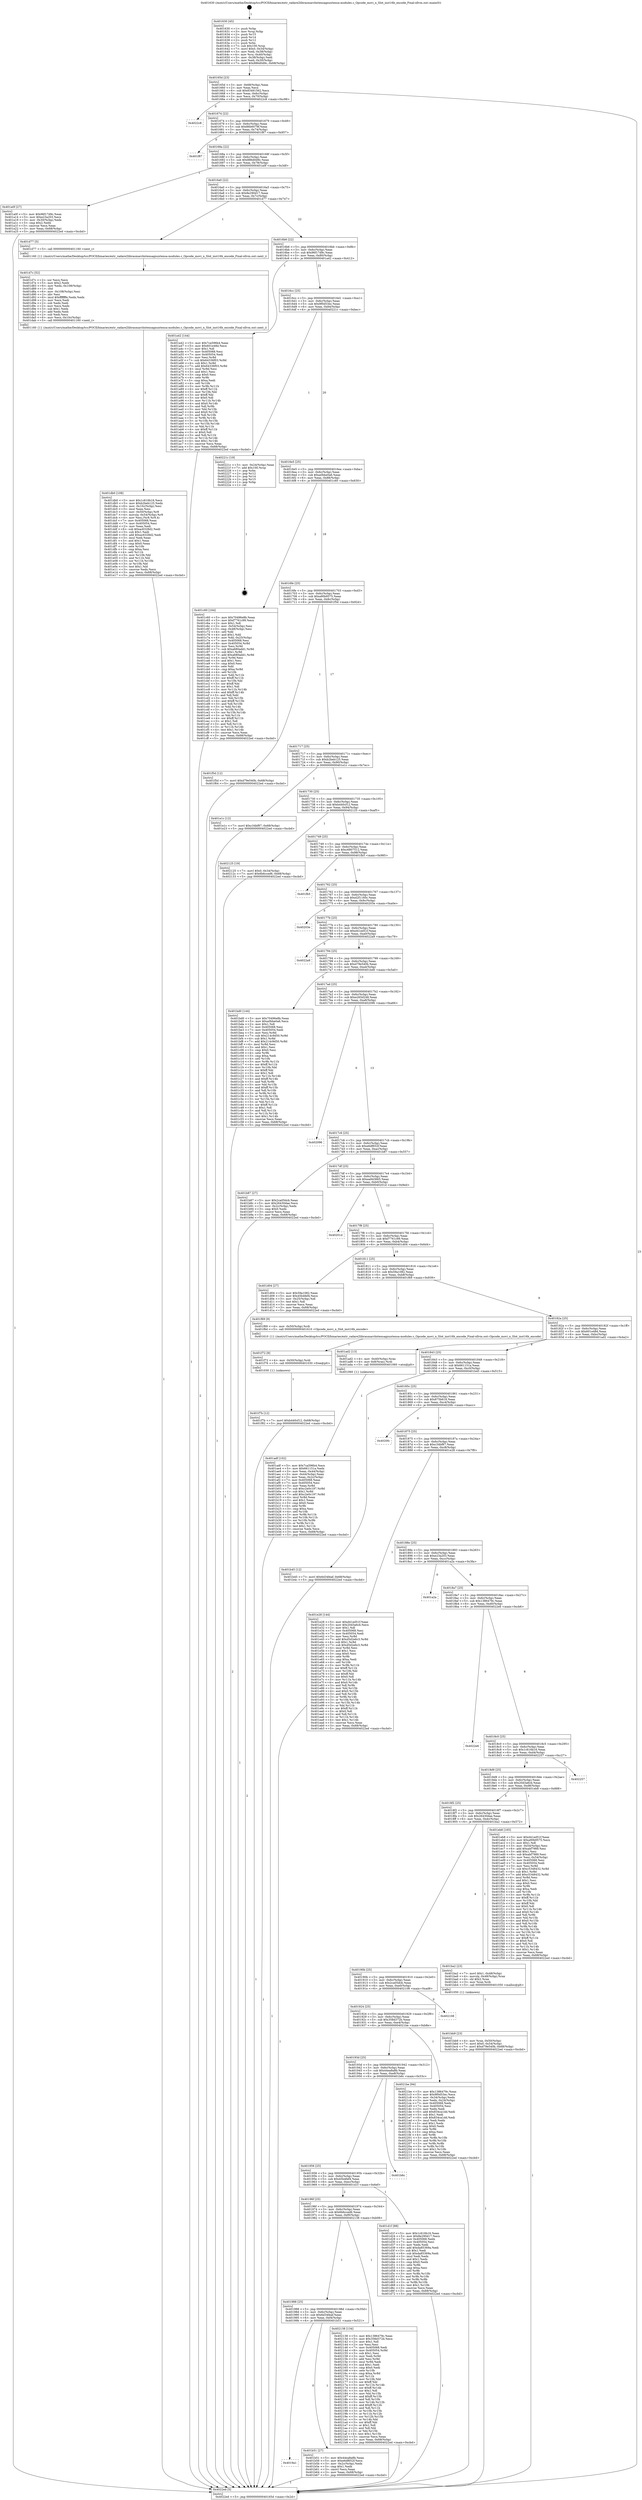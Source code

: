 digraph "0x401630" {
  label = "0x401630 (/mnt/c/Users/mathe/Desktop/tcc/POCII/binaries/extr_radare2librasmarchxtensagnuxtensa-modules.c_Opcode_movi_n_Slot_inst16b_encode_Final-ollvm.out::main(0))"
  labelloc = "t"
  node[shape=record]

  Entry [label="",width=0.3,height=0.3,shape=circle,fillcolor=black,style=filled]
  "0x40165d" [label="{
     0x40165d [23]\l
     | [instrs]\l
     &nbsp;&nbsp;0x40165d \<+3\>: mov -0x68(%rbp),%eax\l
     &nbsp;&nbsp;0x401660 \<+2\>: mov %eax,%ecx\l
     &nbsp;&nbsp;0x401662 \<+6\>: sub $0x83491562,%ecx\l
     &nbsp;&nbsp;0x401668 \<+3\>: mov %eax,-0x6c(%rbp)\l
     &nbsp;&nbsp;0x40166b \<+3\>: mov %ecx,-0x70(%rbp)\l
     &nbsp;&nbsp;0x40166e \<+6\>: je 00000000004022c8 \<main+0xc98\>\l
  }"]
  "0x4022c8" [label="{
     0x4022c8\l
  }", style=dashed]
  "0x401674" [label="{
     0x401674 [22]\l
     | [instrs]\l
     &nbsp;&nbsp;0x401674 \<+5\>: jmp 0000000000401679 \<main+0x49\>\l
     &nbsp;&nbsp;0x401679 \<+3\>: mov -0x6c(%rbp),%eax\l
     &nbsp;&nbsp;0x40167c \<+5\>: sub $0x86b6079f,%eax\l
     &nbsp;&nbsp;0x401681 \<+3\>: mov %eax,-0x74(%rbp)\l
     &nbsp;&nbsp;0x401684 \<+6\>: je 0000000000401f87 \<main+0x957\>\l
  }"]
  Exit [label="",width=0.3,height=0.3,shape=circle,fillcolor=black,style=filled,peripheries=2]
  "0x401f87" [label="{
     0x401f87\l
  }", style=dashed]
  "0x40168a" [label="{
     0x40168a [22]\l
     | [instrs]\l
     &nbsp;&nbsp;0x40168a \<+5\>: jmp 000000000040168f \<main+0x5f\>\l
     &nbsp;&nbsp;0x40168f \<+3\>: mov -0x6c(%rbp),%eax\l
     &nbsp;&nbsp;0x401692 \<+5\>: sub $0x886d0d9c,%eax\l
     &nbsp;&nbsp;0x401697 \<+3\>: mov %eax,-0x78(%rbp)\l
     &nbsp;&nbsp;0x40169a \<+6\>: je 0000000000401a0f \<main+0x3df\>\l
  }"]
  "0x401f7b" [label="{
     0x401f7b [12]\l
     | [instrs]\l
     &nbsp;&nbsp;0x401f7b \<+7\>: movl $0xb440cf12,-0x68(%rbp)\l
     &nbsp;&nbsp;0x401f82 \<+5\>: jmp 00000000004022ed \<main+0xcbd\>\l
  }"]
  "0x401a0f" [label="{
     0x401a0f [27]\l
     | [instrs]\l
     &nbsp;&nbsp;0x401a0f \<+5\>: mov $0x96f17d9c,%eax\l
     &nbsp;&nbsp;0x401a14 \<+5\>: mov $0xe23a203,%ecx\l
     &nbsp;&nbsp;0x401a19 \<+3\>: mov -0x30(%rbp),%edx\l
     &nbsp;&nbsp;0x401a1c \<+3\>: cmp $0x2,%edx\l
     &nbsp;&nbsp;0x401a1f \<+3\>: cmovne %ecx,%eax\l
     &nbsp;&nbsp;0x401a22 \<+3\>: mov %eax,-0x68(%rbp)\l
     &nbsp;&nbsp;0x401a25 \<+5\>: jmp 00000000004022ed \<main+0xcbd\>\l
  }"]
  "0x4016a0" [label="{
     0x4016a0 [22]\l
     | [instrs]\l
     &nbsp;&nbsp;0x4016a0 \<+5\>: jmp 00000000004016a5 \<main+0x75\>\l
     &nbsp;&nbsp;0x4016a5 \<+3\>: mov -0x6c(%rbp),%eax\l
     &nbsp;&nbsp;0x4016a8 \<+5\>: sub $0x8e290d17,%eax\l
     &nbsp;&nbsp;0x4016ad \<+3\>: mov %eax,-0x7c(%rbp)\l
     &nbsp;&nbsp;0x4016b0 \<+6\>: je 0000000000401d77 \<main+0x747\>\l
  }"]
  "0x4022ed" [label="{
     0x4022ed [5]\l
     | [instrs]\l
     &nbsp;&nbsp;0x4022ed \<+5\>: jmp 000000000040165d \<main+0x2d\>\l
  }"]
  "0x401630" [label="{
     0x401630 [45]\l
     | [instrs]\l
     &nbsp;&nbsp;0x401630 \<+1\>: push %rbp\l
     &nbsp;&nbsp;0x401631 \<+3\>: mov %rsp,%rbp\l
     &nbsp;&nbsp;0x401634 \<+2\>: push %r15\l
     &nbsp;&nbsp;0x401636 \<+2\>: push %r14\l
     &nbsp;&nbsp;0x401638 \<+2\>: push %r12\l
     &nbsp;&nbsp;0x40163a \<+1\>: push %rbx\l
     &nbsp;&nbsp;0x40163b \<+7\>: sub $0x100,%rsp\l
     &nbsp;&nbsp;0x401642 \<+7\>: movl $0x0,-0x34(%rbp)\l
     &nbsp;&nbsp;0x401649 \<+3\>: mov %edi,-0x38(%rbp)\l
     &nbsp;&nbsp;0x40164c \<+4\>: mov %rsi,-0x40(%rbp)\l
     &nbsp;&nbsp;0x401650 \<+3\>: mov -0x38(%rbp),%edi\l
     &nbsp;&nbsp;0x401653 \<+3\>: mov %edi,-0x30(%rbp)\l
     &nbsp;&nbsp;0x401656 \<+7\>: movl $0x886d0d9c,-0x68(%rbp)\l
  }"]
  "0x401f72" [label="{
     0x401f72 [9]\l
     | [instrs]\l
     &nbsp;&nbsp;0x401f72 \<+4\>: mov -0x50(%rbp),%rdi\l
     &nbsp;&nbsp;0x401f76 \<+5\>: call 0000000000401030 \<free@plt\>\l
     | [calls]\l
     &nbsp;&nbsp;0x401030 \{1\} (unknown)\l
  }"]
  "0x401d77" [label="{
     0x401d77 [5]\l
     | [instrs]\l
     &nbsp;&nbsp;0x401d77 \<+5\>: call 0000000000401160 \<next_i\>\l
     | [calls]\l
     &nbsp;&nbsp;0x401160 \{1\} (/mnt/c/Users/mathe/Desktop/tcc/POCII/binaries/extr_radare2librasmarchxtensagnuxtensa-modules.c_Opcode_movi_n_Slot_inst16b_encode_Final-ollvm.out::next_i)\l
  }"]
  "0x4016b6" [label="{
     0x4016b6 [22]\l
     | [instrs]\l
     &nbsp;&nbsp;0x4016b6 \<+5\>: jmp 00000000004016bb \<main+0x8b\>\l
     &nbsp;&nbsp;0x4016bb \<+3\>: mov -0x6c(%rbp),%eax\l
     &nbsp;&nbsp;0x4016be \<+5\>: sub $0x96f17d9c,%eax\l
     &nbsp;&nbsp;0x4016c3 \<+3\>: mov %eax,-0x80(%rbp)\l
     &nbsp;&nbsp;0x4016c6 \<+6\>: je 0000000000401a42 \<main+0x412\>\l
  }"]
  "0x401db0" [label="{
     0x401db0 [108]\l
     | [instrs]\l
     &nbsp;&nbsp;0x401db0 \<+5\>: mov $0x1c616b16,%ecx\l
     &nbsp;&nbsp;0x401db5 \<+5\>: mov $0xb2beb125,%edx\l
     &nbsp;&nbsp;0x401dba \<+6\>: mov -0x10c(%rbp),%esi\l
     &nbsp;&nbsp;0x401dc0 \<+3\>: imul %eax,%esi\l
     &nbsp;&nbsp;0x401dc3 \<+4\>: mov -0x50(%rbp),%r8\l
     &nbsp;&nbsp;0x401dc7 \<+4\>: movslq -0x54(%rbp),%r9\l
     &nbsp;&nbsp;0x401dcb \<+4\>: mov %esi,(%r8,%r9,4)\l
     &nbsp;&nbsp;0x401dcf \<+7\>: mov 0x405068,%eax\l
     &nbsp;&nbsp;0x401dd6 \<+7\>: mov 0x405054,%esi\l
     &nbsp;&nbsp;0x401ddd \<+2\>: mov %eax,%edi\l
     &nbsp;&nbsp;0x401ddf \<+6\>: sub $0xac6328d2,%edi\l
     &nbsp;&nbsp;0x401de5 \<+3\>: sub $0x1,%edi\l
     &nbsp;&nbsp;0x401de8 \<+6\>: add $0xac6328d2,%edi\l
     &nbsp;&nbsp;0x401dee \<+3\>: imul %edi,%eax\l
     &nbsp;&nbsp;0x401df1 \<+3\>: and $0x1,%eax\l
     &nbsp;&nbsp;0x401df4 \<+3\>: cmp $0x0,%eax\l
     &nbsp;&nbsp;0x401df7 \<+4\>: sete %r10b\l
     &nbsp;&nbsp;0x401dfb \<+3\>: cmp $0xa,%esi\l
     &nbsp;&nbsp;0x401dfe \<+4\>: setl %r11b\l
     &nbsp;&nbsp;0x401e02 \<+3\>: mov %r10b,%bl\l
     &nbsp;&nbsp;0x401e05 \<+3\>: and %r11b,%bl\l
     &nbsp;&nbsp;0x401e08 \<+3\>: xor %r11b,%r10b\l
     &nbsp;&nbsp;0x401e0b \<+3\>: or %r10b,%bl\l
     &nbsp;&nbsp;0x401e0e \<+3\>: test $0x1,%bl\l
     &nbsp;&nbsp;0x401e11 \<+3\>: cmovne %edx,%ecx\l
     &nbsp;&nbsp;0x401e14 \<+3\>: mov %ecx,-0x68(%rbp)\l
     &nbsp;&nbsp;0x401e17 \<+5\>: jmp 00000000004022ed \<main+0xcbd\>\l
  }"]
  "0x401a42" [label="{
     0x401a42 [144]\l
     | [instrs]\l
     &nbsp;&nbsp;0x401a42 \<+5\>: mov $0x7ca596b4,%eax\l
     &nbsp;&nbsp;0x401a47 \<+5\>: mov $0x601e48d,%ecx\l
     &nbsp;&nbsp;0x401a4c \<+2\>: mov $0x1,%dl\l
     &nbsp;&nbsp;0x401a4e \<+7\>: mov 0x405068,%esi\l
     &nbsp;&nbsp;0x401a55 \<+7\>: mov 0x405054,%edi\l
     &nbsp;&nbsp;0x401a5c \<+3\>: mov %esi,%r8d\l
     &nbsp;&nbsp;0x401a5f \<+7\>: sub $0x64336f03,%r8d\l
     &nbsp;&nbsp;0x401a66 \<+4\>: sub $0x1,%r8d\l
     &nbsp;&nbsp;0x401a6a \<+7\>: add $0x64336f03,%r8d\l
     &nbsp;&nbsp;0x401a71 \<+4\>: imul %r8d,%esi\l
     &nbsp;&nbsp;0x401a75 \<+3\>: and $0x1,%esi\l
     &nbsp;&nbsp;0x401a78 \<+3\>: cmp $0x0,%esi\l
     &nbsp;&nbsp;0x401a7b \<+4\>: sete %r9b\l
     &nbsp;&nbsp;0x401a7f \<+3\>: cmp $0xa,%edi\l
     &nbsp;&nbsp;0x401a82 \<+4\>: setl %r10b\l
     &nbsp;&nbsp;0x401a86 \<+3\>: mov %r9b,%r11b\l
     &nbsp;&nbsp;0x401a89 \<+4\>: xor $0xff,%r11b\l
     &nbsp;&nbsp;0x401a8d \<+3\>: mov %r10b,%bl\l
     &nbsp;&nbsp;0x401a90 \<+3\>: xor $0xff,%bl\l
     &nbsp;&nbsp;0x401a93 \<+3\>: xor $0x0,%dl\l
     &nbsp;&nbsp;0x401a96 \<+3\>: mov %r11b,%r14b\l
     &nbsp;&nbsp;0x401a99 \<+4\>: and $0x0,%r14b\l
     &nbsp;&nbsp;0x401a9d \<+3\>: and %dl,%r9b\l
     &nbsp;&nbsp;0x401aa0 \<+3\>: mov %bl,%r15b\l
     &nbsp;&nbsp;0x401aa3 \<+4\>: and $0x0,%r15b\l
     &nbsp;&nbsp;0x401aa7 \<+3\>: and %dl,%r10b\l
     &nbsp;&nbsp;0x401aaa \<+3\>: or %r9b,%r14b\l
     &nbsp;&nbsp;0x401aad \<+3\>: or %r10b,%r15b\l
     &nbsp;&nbsp;0x401ab0 \<+3\>: xor %r15b,%r14b\l
     &nbsp;&nbsp;0x401ab3 \<+3\>: or %bl,%r11b\l
     &nbsp;&nbsp;0x401ab6 \<+4\>: xor $0xff,%r11b\l
     &nbsp;&nbsp;0x401aba \<+3\>: or $0x0,%dl\l
     &nbsp;&nbsp;0x401abd \<+3\>: and %dl,%r11b\l
     &nbsp;&nbsp;0x401ac0 \<+3\>: or %r11b,%r14b\l
     &nbsp;&nbsp;0x401ac3 \<+4\>: test $0x1,%r14b\l
     &nbsp;&nbsp;0x401ac7 \<+3\>: cmovne %ecx,%eax\l
     &nbsp;&nbsp;0x401aca \<+3\>: mov %eax,-0x68(%rbp)\l
     &nbsp;&nbsp;0x401acd \<+5\>: jmp 00000000004022ed \<main+0xcbd\>\l
  }"]
  "0x4016cc" [label="{
     0x4016cc [25]\l
     | [instrs]\l
     &nbsp;&nbsp;0x4016cc \<+5\>: jmp 00000000004016d1 \<main+0xa1\>\l
     &nbsp;&nbsp;0x4016d1 \<+3\>: mov -0x6c(%rbp),%eax\l
     &nbsp;&nbsp;0x4016d4 \<+5\>: sub $0x9f0d53ec,%eax\l
     &nbsp;&nbsp;0x4016d9 \<+6\>: mov %eax,-0x84(%rbp)\l
     &nbsp;&nbsp;0x4016df \<+6\>: je 000000000040221c \<main+0xbec\>\l
  }"]
  "0x401d7c" [label="{
     0x401d7c [52]\l
     | [instrs]\l
     &nbsp;&nbsp;0x401d7c \<+2\>: xor %ecx,%ecx\l
     &nbsp;&nbsp;0x401d7e \<+5\>: mov $0x2,%edx\l
     &nbsp;&nbsp;0x401d83 \<+6\>: mov %edx,-0x108(%rbp)\l
     &nbsp;&nbsp;0x401d89 \<+1\>: cltd\l
     &nbsp;&nbsp;0x401d8a \<+6\>: mov -0x108(%rbp),%esi\l
     &nbsp;&nbsp;0x401d90 \<+2\>: idiv %esi\l
     &nbsp;&nbsp;0x401d92 \<+6\>: imul $0xfffffffe,%edx,%edx\l
     &nbsp;&nbsp;0x401d98 \<+2\>: mov %ecx,%edi\l
     &nbsp;&nbsp;0x401d9a \<+2\>: sub %edx,%edi\l
     &nbsp;&nbsp;0x401d9c \<+2\>: mov %ecx,%edx\l
     &nbsp;&nbsp;0x401d9e \<+3\>: sub $0x1,%edx\l
     &nbsp;&nbsp;0x401da1 \<+2\>: add %edx,%edi\l
     &nbsp;&nbsp;0x401da3 \<+2\>: sub %edi,%ecx\l
     &nbsp;&nbsp;0x401da5 \<+6\>: mov %ecx,-0x10c(%rbp)\l
     &nbsp;&nbsp;0x401dab \<+5\>: call 0000000000401160 \<next_i\>\l
     | [calls]\l
     &nbsp;&nbsp;0x401160 \{1\} (/mnt/c/Users/mathe/Desktop/tcc/POCII/binaries/extr_radare2librasmarchxtensagnuxtensa-modules.c_Opcode_movi_n_Slot_inst16b_encode_Final-ollvm.out::next_i)\l
  }"]
  "0x40221c" [label="{
     0x40221c [19]\l
     | [instrs]\l
     &nbsp;&nbsp;0x40221c \<+3\>: mov -0x24(%rbp),%eax\l
     &nbsp;&nbsp;0x40221f \<+7\>: add $0x100,%rsp\l
     &nbsp;&nbsp;0x402226 \<+1\>: pop %rbx\l
     &nbsp;&nbsp;0x402227 \<+2\>: pop %r12\l
     &nbsp;&nbsp;0x402229 \<+2\>: pop %r14\l
     &nbsp;&nbsp;0x40222b \<+2\>: pop %r15\l
     &nbsp;&nbsp;0x40222d \<+1\>: pop %rbp\l
     &nbsp;&nbsp;0x40222e \<+1\>: ret\l
  }"]
  "0x4016e5" [label="{
     0x4016e5 [25]\l
     | [instrs]\l
     &nbsp;&nbsp;0x4016e5 \<+5\>: jmp 00000000004016ea \<main+0xba\>\l
     &nbsp;&nbsp;0x4016ea \<+3\>: mov -0x6c(%rbp),%eax\l
     &nbsp;&nbsp;0x4016ed \<+5\>: sub $0xa0bbe0a6,%eax\l
     &nbsp;&nbsp;0x4016f2 \<+6\>: mov %eax,-0x88(%rbp)\l
     &nbsp;&nbsp;0x4016f8 \<+6\>: je 0000000000401c60 \<main+0x630\>\l
  }"]
  "0x401bb9" [label="{
     0x401bb9 [23]\l
     | [instrs]\l
     &nbsp;&nbsp;0x401bb9 \<+4\>: mov %rax,-0x50(%rbp)\l
     &nbsp;&nbsp;0x401bbd \<+7\>: movl $0x0,-0x54(%rbp)\l
     &nbsp;&nbsp;0x401bc4 \<+7\>: movl $0xd79e540b,-0x68(%rbp)\l
     &nbsp;&nbsp;0x401bcb \<+5\>: jmp 00000000004022ed \<main+0xcbd\>\l
  }"]
  "0x401c60" [label="{
     0x401c60 [164]\l
     | [instrs]\l
     &nbsp;&nbsp;0x401c60 \<+5\>: mov $0x70496e8b,%eax\l
     &nbsp;&nbsp;0x401c65 \<+5\>: mov $0xf7761c99,%ecx\l
     &nbsp;&nbsp;0x401c6a \<+2\>: mov $0x1,%dl\l
     &nbsp;&nbsp;0x401c6c \<+3\>: mov -0x54(%rbp),%esi\l
     &nbsp;&nbsp;0x401c6f \<+3\>: cmp -0x48(%rbp),%esi\l
     &nbsp;&nbsp;0x401c72 \<+4\>: setl %dil\l
     &nbsp;&nbsp;0x401c76 \<+4\>: and $0x1,%dil\l
     &nbsp;&nbsp;0x401c7a \<+4\>: mov %dil,-0x25(%rbp)\l
     &nbsp;&nbsp;0x401c7e \<+7\>: mov 0x405068,%esi\l
     &nbsp;&nbsp;0x401c85 \<+8\>: mov 0x405054,%r8d\l
     &nbsp;&nbsp;0x401c8d \<+3\>: mov %esi,%r9d\l
     &nbsp;&nbsp;0x401c90 \<+7\>: sub $0xa680add1,%r9d\l
     &nbsp;&nbsp;0x401c97 \<+4\>: sub $0x1,%r9d\l
     &nbsp;&nbsp;0x401c9b \<+7\>: add $0xa680add1,%r9d\l
     &nbsp;&nbsp;0x401ca2 \<+4\>: imul %r9d,%esi\l
     &nbsp;&nbsp;0x401ca6 \<+3\>: and $0x1,%esi\l
     &nbsp;&nbsp;0x401ca9 \<+3\>: cmp $0x0,%esi\l
     &nbsp;&nbsp;0x401cac \<+4\>: sete %dil\l
     &nbsp;&nbsp;0x401cb0 \<+4\>: cmp $0xa,%r8d\l
     &nbsp;&nbsp;0x401cb4 \<+4\>: setl %r10b\l
     &nbsp;&nbsp;0x401cb8 \<+3\>: mov %dil,%r11b\l
     &nbsp;&nbsp;0x401cbb \<+4\>: xor $0xff,%r11b\l
     &nbsp;&nbsp;0x401cbf \<+3\>: mov %r10b,%bl\l
     &nbsp;&nbsp;0x401cc2 \<+3\>: xor $0xff,%bl\l
     &nbsp;&nbsp;0x401cc5 \<+3\>: xor $0x1,%dl\l
     &nbsp;&nbsp;0x401cc8 \<+3\>: mov %r11b,%r14b\l
     &nbsp;&nbsp;0x401ccb \<+4\>: and $0xff,%r14b\l
     &nbsp;&nbsp;0x401ccf \<+3\>: and %dl,%dil\l
     &nbsp;&nbsp;0x401cd2 \<+3\>: mov %bl,%r15b\l
     &nbsp;&nbsp;0x401cd5 \<+4\>: and $0xff,%r15b\l
     &nbsp;&nbsp;0x401cd9 \<+3\>: and %dl,%r10b\l
     &nbsp;&nbsp;0x401cdc \<+3\>: or %dil,%r14b\l
     &nbsp;&nbsp;0x401cdf \<+3\>: or %r10b,%r15b\l
     &nbsp;&nbsp;0x401ce2 \<+3\>: xor %r15b,%r14b\l
     &nbsp;&nbsp;0x401ce5 \<+3\>: or %bl,%r11b\l
     &nbsp;&nbsp;0x401ce8 \<+4\>: xor $0xff,%r11b\l
     &nbsp;&nbsp;0x401cec \<+3\>: or $0x1,%dl\l
     &nbsp;&nbsp;0x401cef \<+3\>: and %dl,%r11b\l
     &nbsp;&nbsp;0x401cf2 \<+3\>: or %r11b,%r14b\l
     &nbsp;&nbsp;0x401cf5 \<+4\>: test $0x1,%r14b\l
     &nbsp;&nbsp;0x401cf9 \<+3\>: cmovne %ecx,%eax\l
     &nbsp;&nbsp;0x401cfc \<+3\>: mov %eax,-0x68(%rbp)\l
     &nbsp;&nbsp;0x401cff \<+5\>: jmp 00000000004022ed \<main+0xcbd\>\l
  }"]
  "0x4016fe" [label="{
     0x4016fe [25]\l
     | [instrs]\l
     &nbsp;&nbsp;0x4016fe \<+5\>: jmp 0000000000401703 \<main+0xd3\>\l
     &nbsp;&nbsp;0x401703 \<+3\>: mov -0x6c(%rbp),%eax\l
     &nbsp;&nbsp;0x401706 \<+5\>: sub $0xa90b9575,%eax\l
     &nbsp;&nbsp;0x40170b \<+6\>: mov %eax,-0x8c(%rbp)\l
     &nbsp;&nbsp;0x401711 \<+6\>: je 0000000000401f5d \<main+0x92d\>\l
  }"]
  "0x4019a1" [label="{
     0x4019a1\l
  }", style=dashed]
  "0x401f5d" [label="{
     0x401f5d [12]\l
     | [instrs]\l
     &nbsp;&nbsp;0x401f5d \<+7\>: movl $0xd79e540b,-0x68(%rbp)\l
     &nbsp;&nbsp;0x401f64 \<+5\>: jmp 00000000004022ed \<main+0xcbd\>\l
  }"]
  "0x401717" [label="{
     0x401717 [25]\l
     | [instrs]\l
     &nbsp;&nbsp;0x401717 \<+5\>: jmp 000000000040171c \<main+0xec\>\l
     &nbsp;&nbsp;0x40171c \<+3\>: mov -0x6c(%rbp),%eax\l
     &nbsp;&nbsp;0x40171f \<+5\>: sub $0xb2beb125,%eax\l
     &nbsp;&nbsp;0x401724 \<+6\>: mov %eax,-0x90(%rbp)\l
     &nbsp;&nbsp;0x40172a \<+6\>: je 0000000000401e1c \<main+0x7ec\>\l
  }"]
  "0x401b51" [label="{
     0x401b51 [27]\l
     | [instrs]\l
     &nbsp;&nbsp;0x401b51 \<+5\>: mov $0x44ea8a8b,%eax\l
     &nbsp;&nbsp;0x401b56 \<+5\>: mov $0xe6df652f,%ecx\l
     &nbsp;&nbsp;0x401b5b \<+3\>: mov -0x2c(%rbp),%edx\l
     &nbsp;&nbsp;0x401b5e \<+3\>: cmp $0x1,%edx\l
     &nbsp;&nbsp;0x401b61 \<+3\>: cmovl %ecx,%eax\l
     &nbsp;&nbsp;0x401b64 \<+3\>: mov %eax,-0x68(%rbp)\l
     &nbsp;&nbsp;0x401b67 \<+5\>: jmp 00000000004022ed \<main+0xcbd\>\l
  }"]
  "0x401e1c" [label="{
     0x401e1c [12]\l
     | [instrs]\l
     &nbsp;&nbsp;0x401e1c \<+7\>: movl $0xc34bf87,-0x68(%rbp)\l
     &nbsp;&nbsp;0x401e23 \<+5\>: jmp 00000000004022ed \<main+0xcbd\>\l
  }"]
  "0x401730" [label="{
     0x401730 [25]\l
     | [instrs]\l
     &nbsp;&nbsp;0x401730 \<+5\>: jmp 0000000000401735 \<main+0x105\>\l
     &nbsp;&nbsp;0x401735 \<+3\>: mov -0x6c(%rbp),%eax\l
     &nbsp;&nbsp;0x401738 \<+5\>: sub $0xb440cf12,%eax\l
     &nbsp;&nbsp;0x40173d \<+6\>: mov %eax,-0x94(%rbp)\l
     &nbsp;&nbsp;0x401743 \<+6\>: je 0000000000402125 \<main+0xaf5\>\l
  }"]
  "0x401988" [label="{
     0x401988 [25]\l
     | [instrs]\l
     &nbsp;&nbsp;0x401988 \<+5\>: jmp 000000000040198d \<main+0x35d\>\l
     &nbsp;&nbsp;0x40198d \<+3\>: mov -0x6c(%rbp),%eax\l
     &nbsp;&nbsp;0x401990 \<+5\>: sub $0x6d34feaf,%eax\l
     &nbsp;&nbsp;0x401995 \<+6\>: mov %eax,-0xf4(%rbp)\l
     &nbsp;&nbsp;0x40199b \<+6\>: je 0000000000401b51 \<main+0x521\>\l
  }"]
  "0x402125" [label="{
     0x402125 [19]\l
     | [instrs]\l
     &nbsp;&nbsp;0x402125 \<+7\>: movl $0x0,-0x34(%rbp)\l
     &nbsp;&nbsp;0x40212c \<+7\>: movl $0x6b6cced6,-0x68(%rbp)\l
     &nbsp;&nbsp;0x402133 \<+5\>: jmp 00000000004022ed \<main+0xcbd\>\l
  }"]
  "0x401749" [label="{
     0x401749 [25]\l
     | [instrs]\l
     &nbsp;&nbsp;0x401749 \<+5\>: jmp 000000000040174e \<main+0x11e\>\l
     &nbsp;&nbsp;0x40174e \<+3\>: mov -0x6c(%rbp),%eax\l
     &nbsp;&nbsp;0x401751 \<+5\>: sub $0xc6807512,%eax\l
     &nbsp;&nbsp;0x401756 \<+6\>: mov %eax,-0x98(%rbp)\l
     &nbsp;&nbsp;0x40175c \<+6\>: je 0000000000401fb5 \<main+0x985\>\l
  }"]
  "0x402138" [label="{
     0x402138 [134]\l
     | [instrs]\l
     &nbsp;&nbsp;0x402138 \<+5\>: mov $0x1386479c,%eax\l
     &nbsp;&nbsp;0x40213d \<+5\>: mov $0x358d372b,%ecx\l
     &nbsp;&nbsp;0x402142 \<+2\>: mov $0x1,%dl\l
     &nbsp;&nbsp;0x402144 \<+2\>: xor %esi,%esi\l
     &nbsp;&nbsp;0x402146 \<+7\>: mov 0x405068,%edi\l
     &nbsp;&nbsp;0x40214d \<+8\>: mov 0x405054,%r8d\l
     &nbsp;&nbsp;0x402155 \<+3\>: sub $0x1,%esi\l
     &nbsp;&nbsp;0x402158 \<+3\>: mov %edi,%r9d\l
     &nbsp;&nbsp;0x40215b \<+3\>: add %esi,%r9d\l
     &nbsp;&nbsp;0x40215e \<+4\>: imul %r9d,%edi\l
     &nbsp;&nbsp;0x402162 \<+3\>: and $0x1,%edi\l
     &nbsp;&nbsp;0x402165 \<+3\>: cmp $0x0,%edi\l
     &nbsp;&nbsp;0x402168 \<+4\>: sete %r10b\l
     &nbsp;&nbsp;0x40216c \<+4\>: cmp $0xa,%r8d\l
     &nbsp;&nbsp;0x402170 \<+4\>: setl %r11b\l
     &nbsp;&nbsp;0x402174 \<+3\>: mov %r10b,%bl\l
     &nbsp;&nbsp;0x402177 \<+3\>: xor $0xff,%bl\l
     &nbsp;&nbsp;0x40217a \<+3\>: mov %r11b,%r14b\l
     &nbsp;&nbsp;0x40217d \<+4\>: xor $0xff,%r14b\l
     &nbsp;&nbsp;0x402181 \<+3\>: xor $0x1,%dl\l
     &nbsp;&nbsp;0x402184 \<+3\>: mov %bl,%r15b\l
     &nbsp;&nbsp;0x402187 \<+4\>: and $0xff,%r15b\l
     &nbsp;&nbsp;0x40218b \<+3\>: and %dl,%r10b\l
     &nbsp;&nbsp;0x40218e \<+3\>: mov %r14b,%r12b\l
     &nbsp;&nbsp;0x402191 \<+4\>: and $0xff,%r12b\l
     &nbsp;&nbsp;0x402195 \<+3\>: and %dl,%r11b\l
     &nbsp;&nbsp;0x402198 \<+3\>: or %r10b,%r15b\l
     &nbsp;&nbsp;0x40219b \<+3\>: or %r11b,%r12b\l
     &nbsp;&nbsp;0x40219e \<+3\>: xor %r12b,%r15b\l
     &nbsp;&nbsp;0x4021a1 \<+3\>: or %r14b,%bl\l
     &nbsp;&nbsp;0x4021a4 \<+3\>: xor $0xff,%bl\l
     &nbsp;&nbsp;0x4021a7 \<+3\>: or $0x1,%dl\l
     &nbsp;&nbsp;0x4021aa \<+2\>: and %dl,%bl\l
     &nbsp;&nbsp;0x4021ac \<+3\>: or %bl,%r15b\l
     &nbsp;&nbsp;0x4021af \<+4\>: test $0x1,%r15b\l
     &nbsp;&nbsp;0x4021b3 \<+3\>: cmovne %ecx,%eax\l
     &nbsp;&nbsp;0x4021b6 \<+3\>: mov %eax,-0x68(%rbp)\l
     &nbsp;&nbsp;0x4021b9 \<+5\>: jmp 00000000004022ed \<main+0xcbd\>\l
  }"]
  "0x401fb5" [label="{
     0x401fb5\l
  }", style=dashed]
  "0x401762" [label="{
     0x401762 [25]\l
     | [instrs]\l
     &nbsp;&nbsp;0x401762 \<+5\>: jmp 0000000000401767 \<main+0x137\>\l
     &nbsp;&nbsp;0x401767 \<+3\>: mov -0x6c(%rbp),%eax\l
     &nbsp;&nbsp;0x40176a \<+5\>: sub $0xd2f1160c,%eax\l
     &nbsp;&nbsp;0x40176f \<+6\>: mov %eax,-0x9c(%rbp)\l
     &nbsp;&nbsp;0x401775 \<+6\>: je 000000000040203e \<main+0xa0e\>\l
  }"]
  "0x40196f" [label="{
     0x40196f [25]\l
     | [instrs]\l
     &nbsp;&nbsp;0x40196f \<+5\>: jmp 0000000000401974 \<main+0x344\>\l
     &nbsp;&nbsp;0x401974 \<+3\>: mov -0x6c(%rbp),%eax\l
     &nbsp;&nbsp;0x401977 \<+5\>: sub $0x6b6cced6,%eax\l
     &nbsp;&nbsp;0x40197c \<+6\>: mov %eax,-0xf0(%rbp)\l
     &nbsp;&nbsp;0x401982 \<+6\>: je 0000000000402138 \<main+0xb08\>\l
  }"]
  "0x40203e" [label="{
     0x40203e\l
  }", style=dashed]
  "0x40177b" [label="{
     0x40177b [25]\l
     | [instrs]\l
     &nbsp;&nbsp;0x40177b \<+5\>: jmp 0000000000401780 \<main+0x150\>\l
     &nbsp;&nbsp;0x401780 \<+3\>: mov -0x6c(%rbp),%eax\l
     &nbsp;&nbsp;0x401783 \<+5\>: sub $0xd41ed51f,%eax\l
     &nbsp;&nbsp;0x401788 \<+6\>: mov %eax,-0xa0(%rbp)\l
     &nbsp;&nbsp;0x40178e \<+6\>: je 00000000004022a9 \<main+0xc79\>\l
  }"]
  "0x401d1f" [label="{
     0x401d1f [88]\l
     | [instrs]\l
     &nbsp;&nbsp;0x401d1f \<+5\>: mov $0x1c616b16,%eax\l
     &nbsp;&nbsp;0x401d24 \<+5\>: mov $0x8e290d17,%ecx\l
     &nbsp;&nbsp;0x401d29 \<+7\>: mov 0x405068,%edx\l
     &nbsp;&nbsp;0x401d30 \<+7\>: mov 0x405054,%esi\l
     &nbsp;&nbsp;0x401d37 \<+2\>: mov %edx,%edi\l
     &nbsp;&nbsp;0x401d39 \<+6\>: add $0xda85369a,%edi\l
     &nbsp;&nbsp;0x401d3f \<+3\>: sub $0x1,%edi\l
     &nbsp;&nbsp;0x401d42 \<+6\>: sub $0xda85369a,%edi\l
     &nbsp;&nbsp;0x401d48 \<+3\>: imul %edi,%edx\l
     &nbsp;&nbsp;0x401d4b \<+3\>: and $0x1,%edx\l
     &nbsp;&nbsp;0x401d4e \<+3\>: cmp $0x0,%edx\l
     &nbsp;&nbsp;0x401d51 \<+4\>: sete %r8b\l
     &nbsp;&nbsp;0x401d55 \<+3\>: cmp $0xa,%esi\l
     &nbsp;&nbsp;0x401d58 \<+4\>: setl %r9b\l
     &nbsp;&nbsp;0x401d5c \<+3\>: mov %r8b,%r10b\l
     &nbsp;&nbsp;0x401d5f \<+3\>: and %r9b,%r10b\l
     &nbsp;&nbsp;0x401d62 \<+3\>: xor %r9b,%r8b\l
     &nbsp;&nbsp;0x401d65 \<+3\>: or %r8b,%r10b\l
     &nbsp;&nbsp;0x401d68 \<+4\>: test $0x1,%r10b\l
     &nbsp;&nbsp;0x401d6c \<+3\>: cmovne %ecx,%eax\l
     &nbsp;&nbsp;0x401d6f \<+3\>: mov %eax,-0x68(%rbp)\l
     &nbsp;&nbsp;0x401d72 \<+5\>: jmp 00000000004022ed \<main+0xcbd\>\l
  }"]
  "0x4022a9" [label="{
     0x4022a9\l
  }", style=dashed]
  "0x401794" [label="{
     0x401794 [25]\l
     | [instrs]\l
     &nbsp;&nbsp;0x401794 \<+5\>: jmp 0000000000401799 \<main+0x169\>\l
     &nbsp;&nbsp;0x401799 \<+3\>: mov -0x6c(%rbp),%eax\l
     &nbsp;&nbsp;0x40179c \<+5\>: sub $0xd79e540b,%eax\l
     &nbsp;&nbsp;0x4017a1 \<+6\>: mov %eax,-0xa4(%rbp)\l
     &nbsp;&nbsp;0x4017a7 \<+6\>: je 0000000000401bd0 \<main+0x5a0\>\l
  }"]
  "0x401956" [label="{
     0x401956 [25]\l
     | [instrs]\l
     &nbsp;&nbsp;0x401956 \<+5\>: jmp 000000000040195b \<main+0x32b\>\l
     &nbsp;&nbsp;0x40195b \<+3\>: mov -0x6c(%rbp),%eax\l
     &nbsp;&nbsp;0x40195e \<+5\>: sub $0x45b4fef4,%eax\l
     &nbsp;&nbsp;0x401963 \<+6\>: mov %eax,-0xec(%rbp)\l
     &nbsp;&nbsp;0x401969 \<+6\>: je 0000000000401d1f \<main+0x6ef\>\l
  }"]
  "0x401bd0" [label="{
     0x401bd0 [144]\l
     | [instrs]\l
     &nbsp;&nbsp;0x401bd0 \<+5\>: mov $0x70496e8b,%eax\l
     &nbsp;&nbsp;0x401bd5 \<+5\>: mov $0xa0bbe0a6,%ecx\l
     &nbsp;&nbsp;0x401bda \<+2\>: mov $0x1,%dl\l
     &nbsp;&nbsp;0x401bdc \<+7\>: mov 0x405068,%esi\l
     &nbsp;&nbsp;0x401be3 \<+7\>: mov 0x405054,%edi\l
     &nbsp;&nbsp;0x401bea \<+3\>: mov %esi,%r8d\l
     &nbsp;&nbsp;0x401bed \<+7\>: sub $0x214c9d50,%r8d\l
     &nbsp;&nbsp;0x401bf4 \<+4\>: sub $0x1,%r8d\l
     &nbsp;&nbsp;0x401bf8 \<+7\>: add $0x214c9d50,%r8d\l
     &nbsp;&nbsp;0x401bff \<+4\>: imul %r8d,%esi\l
     &nbsp;&nbsp;0x401c03 \<+3\>: and $0x1,%esi\l
     &nbsp;&nbsp;0x401c06 \<+3\>: cmp $0x0,%esi\l
     &nbsp;&nbsp;0x401c09 \<+4\>: sete %r9b\l
     &nbsp;&nbsp;0x401c0d \<+3\>: cmp $0xa,%edi\l
     &nbsp;&nbsp;0x401c10 \<+4\>: setl %r10b\l
     &nbsp;&nbsp;0x401c14 \<+3\>: mov %r9b,%r11b\l
     &nbsp;&nbsp;0x401c17 \<+4\>: xor $0xff,%r11b\l
     &nbsp;&nbsp;0x401c1b \<+3\>: mov %r10b,%bl\l
     &nbsp;&nbsp;0x401c1e \<+3\>: xor $0xff,%bl\l
     &nbsp;&nbsp;0x401c21 \<+3\>: xor $0x1,%dl\l
     &nbsp;&nbsp;0x401c24 \<+3\>: mov %r11b,%r14b\l
     &nbsp;&nbsp;0x401c27 \<+4\>: and $0xff,%r14b\l
     &nbsp;&nbsp;0x401c2b \<+3\>: and %dl,%r9b\l
     &nbsp;&nbsp;0x401c2e \<+3\>: mov %bl,%r15b\l
     &nbsp;&nbsp;0x401c31 \<+4\>: and $0xff,%r15b\l
     &nbsp;&nbsp;0x401c35 \<+3\>: and %dl,%r10b\l
     &nbsp;&nbsp;0x401c38 \<+3\>: or %r9b,%r14b\l
     &nbsp;&nbsp;0x401c3b \<+3\>: or %r10b,%r15b\l
     &nbsp;&nbsp;0x401c3e \<+3\>: xor %r15b,%r14b\l
     &nbsp;&nbsp;0x401c41 \<+3\>: or %bl,%r11b\l
     &nbsp;&nbsp;0x401c44 \<+4\>: xor $0xff,%r11b\l
     &nbsp;&nbsp;0x401c48 \<+3\>: or $0x1,%dl\l
     &nbsp;&nbsp;0x401c4b \<+3\>: and %dl,%r11b\l
     &nbsp;&nbsp;0x401c4e \<+3\>: or %r11b,%r14b\l
     &nbsp;&nbsp;0x401c51 \<+4\>: test $0x1,%r14b\l
     &nbsp;&nbsp;0x401c55 \<+3\>: cmovne %ecx,%eax\l
     &nbsp;&nbsp;0x401c58 \<+3\>: mov %eax,-0x68(%rbp)\l
     &nbsp;&nbsp;0x401c5b \<+5\>: jmp 00000000004022ed \<main+0xcbd\>\l
  }"]
  "0x4017ad" [label="{
     0x4017ad [25]\l
     | [instrs]\l
     &nbsp;&nbsp;0x4017ad \<+5\>: jmp 00000000004017b2 \<main+0x182\>\l
     &nbsp;&nbsp;0x4017b2 \<+3\>: mov -0x6c(%rbp),%eax\l
     &nbsp;&nbsp;0x4017b5 \<+5\>: sub $0xe265d248,%eax\l
     &nbsp;&nbsp;0x4017ba \<+6\>: mov %eax,-0xa8(%rbp)\l
     &nbsp;&nbsp;0x4017c0 \<+6\>: je 0000000000402096 \<main+0xa66\>\l
  }"]
  "0x401b6c" [label="{
     0x401b6c\l
  }", style=dashed]
  "0x402096" [label="{
     0x402096\l
  }", style=dashed]
  "0x4017c6" [label="{
     0x4017c6 [25]\l
     | [instrs]\l
     &nbsp;&nbsp;0x4017c6 \<+5\>: jmp 00000000004017cb \<main+0x19b\>\l
     &nbsp;&nbsp;0x4017cb \<+3\>: mov -0x6c(%rbp),%eax\l
     &nbsp;&nbsp;0x4017ce \<+5\>: sub $0xe6df652f,%eax\l
     &nbsp;&nbsp;0x4017d3 \<+6\>: mov %eax,-0xac(%rbp)\l
     &nbsp;&nbsp;0x4017d9 \<+6\>: je 0000000000401b87 \<main+0x557\>\l
  }"]
  "0x40193d" [label="{
     0x40193d [25]\l
     | [instrs]\l
     &nbsp;&nbsp;0x40193d \<+5\>: jmp 0000000000401942 \<main+0x312\>\l
     &nbsp;&nbsp;0x401942 \<+3\>: mov -0x6c(%rbp),%eax\l
     &nbsp;&nbsp;0x401945 \<+5\>: sub $0x44ea8a8b,%eax\l
     &nbsp;&nbsp;0x40194a \<+6\>: mov %eax,-0xe8(%rbp)\l
     &nbsp;&nbsp;0x401950 \<+6\>: je 0000000000401b6c \<main+0x53c\>\l
  }"]
  "0x401b87" [label="{
     0x401b87 [27]\l
     | [instrs]\l
     &nbsp;&nbsp;0x401b87 \<+5\>: mov $0x2ca05dcb,%eax\l
     &nbsp;&nbsp;0x401b8c \<+5\>: mov $0x26430dae,%ecx\l
     &nbsp;&nbsp;0x401b91 \<+3\>: mov -0x2c(%rbp),%edx\l
     &nbsp;&nbsp;0x401b94 \<+3\>: cmp $0x0,%edx\l
     &nbsp;&nbsp;0x401b97 \<+3\>: cmove %ecx,%eax\l
     &nbsp;&nbsp;0x401b9a \<+3\>: mov %eax,-0x68(%rbp)\l
     &nbsp;&nbsp;0x401b9d \<+5\>: jmp 00000000004022ed \<main+0xcbd\>\l
  }"]
  "0x4017df" [label="{
     0x4017df [25]\l
     | [instrs]\l
     &nbsp;&nbsp;0x4017df \<+5\>: jmp 00000000004017e4 \<main+0x1b4\>\l
     &nbsp;&nbsp;0x4017e4 \<+3\>: mov -0x6c(%rbp),%eax\l
     &nbsp;&nbsp;0x4017e7 \<+5\>: sub $0xea943665,%eax\l
     &nbsp;&nbsp;0x4017ec \<+6\>: mov %eax,-0xb0(%rbp)\l
     &nbsp;&nbsp;0x4017f2 \<+6\>: je 000000000040201d \<main+0x9ed\>\l
  }"]
  "0x4021be" [label="{
     0x4021be [94]\l
     | [instrs]\l
     &nbsp;&nbsp;0x4021be \<+5\>: mov $0x1386479c,%eax\l
     &nbsp;&nbsp;0x4021c3 \<+5\>: mov $0x9f0d53ec,%ecx\l
     &nbsp;&nbsp;0x4021c8 \<+3\>: mov -0x34(%rbp),%edx\l
     &nbsp;&nbsp;0x4021cb \<+3\>: mov %edx,-0x24(%rbp)\l
     &nbsp;&nbsp;0x4021ce \<+7\>: mov 0x405068,%edx\l
     &nbsp;&nbsp;0x4021d5 \<+7\>: mov 0x405054,%esi\l
     &nbsp;&nbsp;0x4021dc \<+2\>: mov %edx,%edi\l
     &nbsp;&nbsp;0x4021de \<+6\>: add $0x834ca1dd,%edi\l
     &nbsp;&nbsp;0x4021e4 \<+3\>: sub $0x1,%edi\l
     &nbsp;&nbsp;0x4021e7 \<+6\>: sub $0x834ca1dd,%edi\l
     &nbsp;&nbsp;0x4021ed \<+3\>: imul %edi,%edx\l
     &nbsp;&nbsp;0x4021f0 \<+3\>: and $0x1,%edx\l
     &nbsp;&nbsp;0x4021f3 \<+3\>: cmp $0x0,%edx\l
     &nbsp;&nbsp;0x4021f6 \<+4\>: sete %r8b\l
     &nbsp;&nbsp;0x4021fa \<+3\>: cmp $0xa,%esi\l
     &nbsp;&nbsp;0x4021fd \<+4\>: setl %r9b\l
     &nbsp;&nbsp;0x402201 \<+3\>: mov %r8b,%r10b\l
     &nbsp;&nbsp;0x402204 \<+3\>: and %r9b,%r10b\l
     &nbsp;&nbsp;0x402207 \<+3\>: xor %r9b,%r8b\l
     &nbsp;&nbsp;0x40220a \<+3\>: or %r8b,%r10b\l
     &nbsp;&nbsp;0x40220d \<+4\>: test $0x1,%r10b\l
     &nbsp;&nbsp;0x402211 \<+3\>: cmovne %ecx,%eax\l
     &nbsp;&nbsp;0x402214 \<+3\>: mov %eax,-0x68(%rbp)\l
     &nbsp;&nbsp;0x402217 \<+5\>: jmp 00000000004022ed \<main+0xcbd\>\l
  }"]
  "0x40201d" [label="{
     0x40201d\l
  }", style=dashed]
  "0x4017f8" [label="{
     0x4017f8 [25]\l
     | [instrs]\l
     &nbsp;&nbsp;0x4017f8 \<+5\>: jmp 00000000004017fd \<main+0x1cd\>\l
     &nbsp;&nbsp;0x4017fd \<+3\>: mov -0x6c(%rbp),%eax\l
     &nbsp;&nbsp;0x401800 \<+5\>: sub $0xf7761c99,%eax\l
     &nbsp;&nbsp;0x401805 \<+6\>: mov %eax,-0xb4(%rbp)\l
     &nbsp;&nbsp;0x40180b \<+6\>: je 0000000000401d04 \<main+0x6d4\>\l
  }"]
  "0x401924" [label="{
     0x401924 [25]\l
     | [instrs]\l
     &nbsp;&nbsp;0x401924 \<+5\>: jmp 0000000000401929 \<main+0x2f9\>\l
     &nbsp;&nbsp;0x401929 \<+3\>: mov -0x6c(%rbp),%eax\l
     &nbsp;&nbsp;0x40192c \<+5\>: sub $0x358d372b,%eax\l
     &nbsp;&nbsp;0x401931 \<+6\>: mov %eax,-0xe4(%rbp)\l
     &nbsp;&nbsp;0x401937 \<+6\>: je 00000000004021be \<main+0xb8e\>\l
  }"]
  "0x401d04" [label="{
     0x401d04 [27]\l
     | [instrs]\l
     &nbsp;&nbsp;0x401d04 \<+5\>: mov $0x59a1082,%eax\l
     &nbsp;&nbsp;0x401d09 \<+5\>: mov $0x45b4fef4,%ecx\l
     &nbsp;&nbsp;0x401d0e \<+3\>: mov -0x25(%rbp),%dl\l
     &nbsp;&nbsp;0x401d11 \<+3\>: test $0x1,%dl\l
     &nbsp;&nbsp;0x401d14 \<+3\>: cmovne %ecx,%eax\l
     &nbsp;&nbsp;0x401d17 \<+3\>: mov %eax,-0x68(%rbp)\l
     &nbsp;&nbsp;0x401d1a \<+5\>: jmp 00000000004022ed \<main+0xcbd\>\l
  }"]
  "0x401811" [label="{
     0x401811 [25]\l
     | [instrs]\l
     &nbsp;&nbsp;0x401811 \<+5\>: jmp 0000000000401816 \<main+0x1e6\>\l
     &nbsp;&nbsp;0x401816 \<+3\>: mov -0x6c(%rbp),%eax\l
     &nbsp;&nbsp;0x401819 \<+5\>: sub $0x59a1082,%eax\l
     &nbsp;&nbsp;0x40181e \<+6\>: mov %eax,-0xb8(%rbp)\l
     &nbsp;&nbsp;0x401824 \<+6\>: je 0000000000401f69 \<main+0x939\>\l
  }"]
  "0x402108" [label="{
     0x402108\l
  }", style=dashed]
  "0x401f69" [label="{
     0x401f69 [9]\l
     | [instrs]\l
     &nbsp;&nbsp;0x401f69 \<+4\>: mov -0x50(%rbp),%rdi\l
     &nbsp;&nbsp;0x401f6d \<+5\>: call 0000000000401610 \<Opcode_movi_n_Slot_inst16b_encode\>\l
     | [calls]\l
     &nbsp;&nbsp;0x401610 \{1\} (/mnt/c/Users/mathe/Desktop/tcc/POCII/binaries/extr_radare2librasmarchxtensagnuxtensa-modules.c_Opcode_movi_n_Slot_inst16b_encode_Final-ollvm.out::Opcode_movi_n_Slot_inst16b_encode)\l
  }"]
  "0x40182a" [label="{
     0x40182a [25]\l
     | [instrs]\l
     &nbsp;&nbsp;0x40182a \<+5\>: jmp 000000000040182f \<main+0x1ff\>\l
     &nbsp;&nbsp;0x40182f \<+3\>: mov -0x6c(%rbp),%eax\l
     &nbsp;&nbsp;0x401832 \<+5\>: sub $0x601e48d,%eax\l
     &nbsp;&nbsp;0x401837 \<+6\>: mov %eax,-0xbc(%rbp)\l
     &nbsp;&nbsp;0x40183d \<+6\>: je 0000000000401ad2 \<main+0x4a2\>\l
  }"]
  "0x40190b" [label="{
     0x40190b [25]\l
     | [instrs]\l
     &nbsp;&nbsp;0x40190b \<+5\>: jmp 0000000000401910 \<main+0x2e0\>\l
     &nbsp;&nbsp;0x401910 \<+3\>: mov -0x6c(%rbp),%eax\l
     &nbsp;&nbsp;0x401913 \<+5\>: sub $0x2ca05dcb,%eax\l
     &nbsp;&nbsp;0x401918 \<+6\>: mov %eax,-0xe0(%rbp)\l
     &nbsp;&nbsp;0x40191e \<+6\>: je 0000000000402108 \<main+0xad8\>\l
  }"]
  "0x401ad2" [label="{
     0x401ad2 [13]\l
     | [instrs]\l
     &nbsp;&nbsp;0x401ad2 \<+4\>: mov -0x40(%rbp),%rax\l
     &nbsp;&nbsp;0x401ad6 \<+4\>: mov 0x8(%rax),%rdi\l
     &nbsp;&nbsp;0x401ada \<+5\>: call 0000000000401060 \<atoi@plt\>\l
     | [calls]\l
     &nbsp;&nbsp;0x401060 \{1\} (unknown)\l
  }"]
  "0x401843" [label="{
     0x401843 [25]\l
     | [instrs]\l
     &nbsp;&nbsp;0x401843 \<+5\>: jmp 0000000000401848 \<main+0x218\>\l
     &nbsp;&nbsp;0x401848 \<+3\>: mov -0x6c(%rbp),%eax\l
     &nbsp;&nbsp;0x40184b \<+5\>: sub $0x661151a,%eax\l
     &nbsp;&nbsp;0x401850 \<+6\>: mov %eax,-0xc0(%rbp)\l
     &nbsp;&nbsp;0x401856 \<+6\>: je 0000000000401b45 \<main+0x515\>\l
  }"]
  "0x401adf" [label="{
     0x401adf [102]\l
     | [instrs]\l
     &nbsp;&nbsp;0x401adf \<+5\>: mov $0x7ca596b4,%ecx\l
     &nbsp;&nbsp;0x401ae4 \<+5\>: mov $0x661151a,%edx\l
     &nbsp;&nbsp;0x401ae9 \<+3\>: mov %eax,-0x44(%rbp)\l
     &nbsp;&nbsp;0x401aec \<+3\>: mov -0x44(%rbp),%eax\l
     &nbsp;&nbsp;0x401aef \<+3\>: mov %eax,-0x2c(%rbp)\l
     &nbsp;&nbsp;0x401af2 \<+7\>: mov 0x405068,%eax\l
     &nbsp;&nbsp;0x401af9 \<+7\>: mov 0x405054,%esi\l
     &nbsp;&nbsp;0x401b00 \<+3\>: mov %eax,%r8d\l
     &nbsp;&nbsp;0x401b03 \<+7\>: sub $0xc2e0c197,%r8d\l
     &nbsp;&nbsp;0x401b0a \<+4\>: sub $0x1,%r8d\l
     &nbsp;&nbsp;0x401b0e \<+7\>: add $0xc2e0c197,%r8d\l
     &nbsp;&nbsp;0x401b15 \<+4\>: imul %r8d,%eax\l
     &nbsp;&nbsp;0x401b19 \<+3\>: and $0x1,%eax\l
     &nbsp;&nbsp;0x401b1c \<+3\>: cmp $0x0,%eax\l
     &nbsp;&nbsp;0x401b1f \<+4\>: sete %r9b\l
     &nbsp;&nbsp;0x401b23 \<+3\>: cmp $0xa,%esi\l
     &nbsp;&nbsp;0x401b26 \<+4\>: setl %r10b\l
     &nbsp;&nbsp;0x401b2a \<+3\>: mov %r9b,%r11b\l
     &nbsp;&nbsp;0x401b2d \<+3\>: and %r10b,%r11b\l
     &nbsp;&nbsp;0x401b30 \<+3\>: xor %r10b,%r9b\l
     &nbsp;&nbsp;0x401b33 \<+3\>: or %r9b,%r11b\l
     &nbsp;&nbsp;0x401b36 \<+4\>: test $0x1,%r11b\l
     &nbsp;&nbsp;0x401b3a \<+3\>: cmovne %edx,%ecx\l
     &nbsp;&nbsp;0x401b3d \<+3\>: mov %ecx,-0x68(%rbp)\l
     &nbsp;&nbsp;0x401b40 \<+5\>: jmp 00000000004022ed \<main+0xcbd\>\l
  }"]
  "0x401ba2" [label="{
     0x401ba2 [23]\l
     | [instrs]\l
     &nbsp;&nbsp;0x401ba2 \<+7\>: movl $0x1,-0x48(%rbp)\l
     &nbsp;&nbsp;0x401ba9 \<+4\>: movslq -0x48(%rbp),%rax\l
     &nbsp;&nbsp;0x401bad \<+4\>: shl $0x2,%rax\l
     &nbsp;&nbsp;0x401bb1 \<+3\>: mov %rax,%rdi\l
     &nbsp;&nbsp;0x401bb4 \<+5\>: call 0000000000401050 \<malloc@plt\>\l
     | [calls]\l
     &nbsp;&nbsp;0x401050 \{1\} (unknown)\l
  }"]
  "0x401b45" [label="{
     0x401b45 [12]\l
     | [instrs]\l
     &nbsp;&nbsp;0x401b45 \<+7\>: movl $0x6d34feaf,-0x68(%rbp)\l
     &nbsp;&nbsp;0x401b4c \<+5\>: jmp 00000000004022ed \<main+0xcbd\>\l
  }"]
  "0x40185c" [label="{
     0x40185c [25]\l
     | [instrs]\l
     &nbsp;&nbsp;0x40185c \<+5\>: jmp 0000000000401861 \<main+0x231\>\l
     &nbsp;&nbsp;0x401861 \<+3\>: mov -0x6c(%rbp),%eax\l
     &nbsp;&nbsp;0x401864 \<+5\>: sub $0x875b618,%eax\l
     &nbsp;&nbsp;0x401869 \<+6\>: mov %eax,-0xc4(%rbp)\l
     &nbsp;&nbsp;0x40186f \<+6\>: je 00000000004020fc \<main+0xacc\>\l
  }"]
  "0x4018f2" [label="{
     0x4018f2 [25]\l
     | [instrs]\l
     &nbsp;&nbsp;0x4018f2 \<+5\>: jmp 00000000004018f7 \<main+0x2c7\>\l
     &nbsp;&nbsp;0x4018f7 \<+3\>: mov -0x6c(%rbp),%eax\l
     &nbsp;&nbsp;0x4018fa \<+5\>: sub $0x26430dae,%eax\l
     &nbsp;&nbsp;0x4018ff \<+6\>: mov %eax,-0xdc(%rbp)\l
     &nbsp;&nbsp;0x401905 \<+6\>: je 0000000000401ba2 \<main+0x572\>\l
  }"]
  "0x4020fc" [label="{
     0x4020fc\l
  }", style=dashed]
  "0x401875" [label="{
     0x401875 [25]\l
     | [instrs]\l
     &nbsp;&nbsp;0x401875 \<+5\>: jmp 000000000040187a \<main+0x24a\>\l
     &nbsp;&nbsp;0x40187a \<+3\>: mov -0x6c(%rbp),%eax\l
     &nbsp;&nbsp;0x40187d \<+5\>: sub $0xc34bf87,%eax\l
     &nbsp;&nbsp;0x401882 \<+6\>: mov %eax,-0xc8(%rbp)\l
     &nbsp;&nbsp;0x401888 \<+6\>: je 0000000000401e28 \<main+0x7f8\>\l
  }"]
  "0x401eb8" [label="{
     0x401eb8 [165]\l
     | [instrs]\l
     &nbsp;&nbsp;0x401eb8 \<+5\>: mov $0xd41ed51f,%eax\l
     &nbsp;&nbsp;0x401ebd \<+5\>: mov $0xa90b9575,%ecx\l
     &nbsp;&nbsp;0x401ec2 \<+2\>: mov $0x1,%dl\l
     &nbsp;&nbsp;0x401ec4 \<+3\>: mov -0x54(%rbp),%esi\l
     &nbsp;&nbsp;0x401ec7 \<+6\>: add $0xabf7989,%esi\l
     &nbsp;&nbsp;0x401ecd \<+3\>: add $0x1,%esi\l
     &nbsp;&nbsp;0x401ed0 \<+6\>: sub $0xabf7989,%esi\l
     &nbsp;&nbsp;0x401ed6 \<+3\>: mov %esi,-0x54(%rbp)\l
     &nbsp;&nbsp;0x401ed9 \<+7\>: mov 0x405068,%esi\l
     &nbsp;&nbsp;0x401ee0 \<+7\>: mov 0x405054,%edi\l
     &nbsp;&nbsp;0x401ee7 \<+3\>: mov %esi,%r8d\l
     &nbsp;&nbsp;0x401eea \<+7\>: sub $0xc5348432,%r8d\l
     &nbsp;&nbsp;0x401ef1 \<+4\>: sub $0x1,%r8d\l
     &nbsp;&nbsp;0x401ef5 \<+7\>: add $0xc5348432,%r8d\l
     &nbsp;&nbsp;0x401efc \<+4\>: imul %r8d,%esi\l
     &nbsp;&nbsp;0x401f00 \<+3\>: and $0x1,%esi\l
     &nbsp;&nbsp;0x401f03 \<+3\>: cmp $0x0,%esi\l
     &nbsp;&nbsp;0x401f06 \<+4\>: sete %r9b\l
     &nbsp;&nbsp;0x401f0a \<+3\>: cmp $0xa,%edi\l
     &nbsp;&nbsp;0x401f0d \<+4\>: setl %r10b\l
     &nbsp;&nbsp;0x401f11 \<+3\>: mov %r9b,%r11b\l
     &nbsp;&nbsp;0x401f14 \<+4\>: xor $0xff,%r11b\l
     &nbsp;&nbsp;0x401f18 \<+3\>: mov %r10b,%bl\l
     &nbsp;&nbsp;0x401f1b \<+3\>: xor $0xff,%bl\l
     &nbsp;&nbsp;0x401f1e \<+3\>: xor $0x0,%dl\l
     &nbsp;&nbsp;0x401f21 \<+3\>: mov %r11b,%r14b\l
     &nbsp;&nbsp;0x401f24 \<+4\>: and $0x0,%r14b\l
     &nbsp;&nbsp;0x401f28 \<+3\>: and %dl,%r9b\l
     &nbsp;&nbsp;0x401f2b \<+3\>: mov %bl,%r15b\l
     &nbsp;&nbsp;0x401f2e \<+4\>: and $0x0,%r15b\l
     &nbsp;&nbsp;0x401f32 \<+3\>: and %dl,%r10b\l
     &nbsp;&nbsp;0x401f35 \<+3\>: or %r9b,%r14b\l
     &nbsp;&nbsp;0x401f38 \<+3\>: or %r10b,%r15b\l
     &nbsp;&nbsp;0x401f3b \<+3\>: xor %r15b,%r14b\l
     &nbsp;&nbsp;0x401f3e \<+3\>: or %bl,%r11b\l
     &nbsp;&nbsp;0x401f41 \<+4\>: xor $0xff,%r11b\l
     &nbsp;&nbsp;0x401f45 \<+3\>: or $0x0,%dl\l
     &nbsp;&nbsp;0x401f48 \<+3\>: and %dl,%r11b\l
     &nbsp;&nbsp;0x401f4b \<+3\>: or %r11b,%r14b\l
     &nbsp;&nbsp;0x401f4e \<+4\>: test $0x1,%r14b\l
     &nbsp;&nbsp;0x401f52 \<+3\>: cmovne %ecx,%eax\l
     &nbsp;&nbsp;0x401f55 \<+3\>: mov %eax,-0x68(%rbp)\l
     &nbsp;&nbsp;0x401f58 \<+5\>: jmp 00000000004022ed \<main+0xcbd\>\l
  }"]
  "0x401e28" [label="{
     0x401e28 [144]\l
     | [instrs]\l
     &nbsp;&nbsp;0x401e28 \<+5\>: mov $0xd41ed51f,%eax\l
     &nbsp;&nbsp;0x401e2d \<+5\>: mov $0x20d3a6cb,%ecx\l
     &nbsp;&nbsp;0x401e32 \<+2\>: mov $0x1,%dl\l
     &nbsp;&nbsp;0x401e34 \<+7\>: mov 0x405068,%esi\l
     &nbsp;&nbsp;0x401e3b \<+7\>: mov 0x405054,%edi\l
     &nbsp;&nbsp;0x401e42 \<+3\>: mov %esi,%r8d\l
     &nbsp;&nbsp;0x401e45 \<+7\>: add $0xd5d2e6c3,%r8d\l
     &nbsp;&nbsp;0x401e4c \<+4\>: sub $0x1,%r8d\l
     &nbsp;&nbsp;0x401e50 \<+7\>: sub $0xd5d2e6c3,%r8d\l
     &nbsp;&nbsp;0x401e57 \<+4\>: imul %r8d,%esi\l
     &nbsp;&nbsp;0x401e5b \<+3\>: and $0x1,%esi\l
     &nbsp;&nbsp;0x401e5e \<+3\>: cmp $0x0,%esi\l
     &nbsp;&nbsp;0x401e61 \<+4\>: sete %r9b\l
     &nbsp;&nbsp;0x401e65 \<+3\>: cmp $0xa,%edi\l
     &nbsp;&nbsp;0x401e68 \<+4\>: setl %r10b\l
     &nbsp;&nbsp;0x401e6c \<+3\>: mov %r9b,%r11b\l
     &nbsp;&nbsp;0x401e6f \<+4\>: xor $0xff,%r11b\l
     &nbsp;&nbsp;0x401e73 \<+3\>: mov %r10b,%bl\l
     &nbsp;&nbsp;0x401e76 \<+3\>: xor $0xff,%bl\l
     &nbsp;&nbsp;0x401e79 \<+3\>: xor $0x0,%dl\l
     &nbsp;&nbsp;0x401e7c \<+3\>: mov %r11b,%r14b\l
     &nbsp;&nbsp;0x401e7f \<+4\>: and $0x0,%r14b\l
     &nbsp;&nbsp;0x401e83 \<+3\>: and %dl,%r9b\l
     &nbsp;&nbsp;0x401e86 \<+3\>: mov %bl,%r15b\l
     &nbsp;&nbsp;0x401e89 \<+4\>: and $0x0,%r15b\l
     &nbsp;&nbsp;0x401e8d \<+3\>: and %dl,%r10b\l
     &nbsp;&nbsp;0x401e90 \<+3\>: or %r9b,%r14b\l
     &nbsp;&nbsp;0x401e93 \<+3\>: or %r10b,%r15b\l
     &nbsp;&nbsp;0x401e96 \<+3\>: xor %r15b,%r14b\l
     &nbsp;&nbsp;0x401e99 \<+3\>: or %bl,%r11b\l
     &nbsp;&nbsp;0x401e9c \<+4\>: xor $0xff,%r11b\l
     &nbsp;&nbsp;0x401ea0 \<+3\>: or $0x0,%dl\l
     &nbsp;&nbsp;0x401ea3 \<+3\>: and %dl,%r11b\l
     &nbsp;&nbsp;0x401ea6 \<+3\>: or %r11b,%r14b\l
     &nbsp;&nbsp;0x401ea9 \<+4\>: test $0x1,%r14b\l
     &nbsp;&nbsp;0x401ead \<+3\>: cmovne %ecx,%eax\l
     &nbsp;&nbsp;0x401eb0 \<+3\>: mov %eax,-0x68(%rbp)\l
     &nbsp;&nbsp;0x401eb3 \<+5\>: jmp 00000000004022ed \<main+0xcbd\>\l
  }"]
  "0x40188e" [label="{
     0x40188e [25]\l
     | [instrs]\l
     &nbsp;&nbsp;0x40188e \<+5\>: jmp 0000000000401893 \<main+0x263\>\l
     &nbsp;&nbsp;0x401893 \<+3\>: mov -0x6c(%rbp),%eax\l
     &nbsp;&nbsp;0x401896 \<+5\>: sub $0xe23a203,%eax\l
     &nbsp;&nbsp;0x40189b \<+6\>: mov %eax,-0xcc(%rbp)\l
     &nbsp;&nbsp;0x4018a1 \<+6\>: je 0000000000401a2a \<main+0x3fa\>\l
  }"]
  "0x4018d9" [label="{
     0x4018d9 [25]\l
     | [instrs]\l
     &nbsp;&nbsp;0x4018d9 \<+5\>: jmp 00000000004018de \<main+0x2ae\>\l
     &nbsp;&nbsp;0x4018de \<+3\>: mov -0x6c(%rbp),%eax\l
     &nbsp;&nbsp;0x4018e1 \<+5\>: sub $0x20d3a6cb,%eax\l
     &nbsp;&nbsp;0x4018e6 \<+6\>: mov %eax,-0xd8(%rbp)\l
     &nbsp;&nbsp;0x4018ec \<+6\>: je 0000000000401eb8 \<main+0x888\>\l
  }"]
  "0x401a2a" [label="{
     0x401a2a\l
  }", style=dashed]
  "0x4018a7" [label="{
     0x4018a7 [25]\l
     | [instrs]\l
     &nbsp;&nbsp;0x4018a7 \<+5\>: jmp 00000000004018ac \<main+0x27c\>\l
     &nbsp;&nbsp;0x4018ac \<+3\>: mov -0x6c(%rbp),%eax\l
     &nbsp;&nbsp;0x4018af \<+5\>: sub $0x1386479c,%eax\l
     &nbsp;&nbsp;0x4018b4 \<+6\>: mov %eax,-0xd0(%rbp)\l
     &nbsp;&nbsp;0x4018ba \<+6\>: je 00000000004022e6 \<main+0xcb6\>\l
  }"]
  "0x402257" [label="{
     0x402257\l
  }", style=dashed]
  "0x4022e6" [label="{
     0x4022e6\l
  }", style=dashed]
  "0x4018c0" [label="{
     0x4018c0 [25]\l
     | [instrs]\l
     &nbsp;&nbsp;0x4018c0 \<+5\>: jmp 00000000004018c5 \<main+0x295\>\l
     &nbsp;&nbsp;0x4018c5 \<+3\>: mov -0x6c(%rbp),%eax\l
     &nbsp;&nbsp;0x4018c8 \<+5\>: sub $0x1c616b16,%eax\l
     &nbsp;&nbsp;0x4018cd \<+6\>: mov %eax,-0xd4(%rbp)\l
     &nbsp;&nbsp;0x4018d3 \<+6\>: je 0000000000402257 \<main+0xc27\>\l
  }"]
  Entry -> "0x401630" [label=" 1"]
  "0x40165d" -> "0x4022c8" [label=" 0"]
  "0x40165d" -> "0x401674" [label=" 24"]
  "0x40221c" -> Exit [label=" 1"]
  "0x401674" -> "0x401f87" [label=" 0"]
  "0x401674" -> "0x40168a" [label=" 24"]
  "0x4021be" -> "0x4022ed" [label=" 1"]
  "0x40168a" -> "0x401a0f" [label=" 1"]
  "0x40168a" -> "0x4016a0" [label=" 23"]
  "0x401a0f" -> "0x4022ed" [label=" 1"]
  "0x401630" -> "0x40165d" [label=" 1"]
  "0x4022ed" -> "0x40165d" [label=" 23"]
  "0x402138" -> "0x4022ed" [label=" 1"]
  "0x4016a0" -> "0x401d77" [label=" 1"]
  "0x4016a0" -> "0x4016b6" [label=" 22"]
  "0x402125" -> "0x4022ed" [label=" 1"]
  "0x4016b6" -> "0x401a42" [label=" 1"]
  "0x4016b6" -> "0x4016cc" [label=" 21"]
  "0x401a42" -> "0x4022ed" [label=" 1"]
  "0x401f7b" -> "0x4022ed" [label=" 1"]
  "0x4016cc" -> "0x40221c" [label=" 1"]
  "0x4016cc" -> "0x4016e5" [label=" 20"]
  "0x401f72" -> "0x401f7b" [label=" 1"]
  "0x4016e5" -> "0x401c60" [label=" 2"]
  "0x4016e5" -> "0x4016fe" [label=" 18"]
  "0x401f69" -> "0x401f72" [label=" 1"]
  "0x4016fe" -> "0x401f5d" [label=" 1"]
  "0x4016fe" -> "0x401717" [label=" 17"]
  "0x401f5d" -> "0x4022ed" [label=" 1"]
  "0x401717" -> "0x401e1c" [label=" 1"]
  "0x401717" -> "0x401730" [label=" 16"]
  "0x401eb8" -> "0x4022ed" [label=" 1"]
  "0x401730" -> "0x402125" [label=" 1"]
  "0x401730" -> "0x401749" [label=" 15"]
  "0x401e1c" -> "0x4022ed" [label=" 1"]
  "0x401749" -> "0x401fb5" [label=" 0"]
  "0x401749" -> "0x401762" [label=" 15"]
  "0x401db0" -> "0x4022ed" [label=" 1"]
  "0x401762" -> "0x40203e" [label=" 0"]
  "0x401762" -> "0x40177b" [label=" 15"]
  "0x401d77" -> "0x401d7c" [label=" 1"]
  "0x40177b" -> "0x4022a9" [label=" 0"]
  "0x40177b" -> "0x401794" [label=" 15"]
  "0x401d1f" -> "0x4022ed" [label=" 1"]
  "0x401794" -> "0x401bd0" [label=" 2"]
  "0x401794" -> "0x4017ad" [label=" 13"]
  "0x401c60" -> "0x4022ed" [label=" 2"]
  "0x4017ad" -> "0x402096" [label=" 0"]
  "0x4017ad" -> "0x4017c6" [label=" 13"]
  "0x401bd0" -> "0x4022ed" [label=" 2"]
  "0x4017c6" -> "0x401b87" [label=" 1"]
  "0x4017c6" -> "0x4017df" [label=" 12"]
  "0x401ba2" -> "0x401bb9" [label=" 1"]
  "0x4017df" -> "0x40201d" [label=" 0"]
  "0x4017df" -> "0x4017f8" [label=" 12"]
  "0x401b87" -> "0x4022ed" [label=" 1"]
  "0x4017f8" -> "0x401d04" [label=" 2"]
  "0x4017f8" -> "0x401811" [label=" 10"]
  "0x401988" -> "0x4019a1" [label=" 0"]
  "0x401811" -> "0x401f69" [label=" 1"]
  "0x401811" -> "0x40182a" [label=" 9"]
  "0x401988" -> "0x401b51" [label=" 1"]
  "0x40182a" -> "0x401ad2" [label=" 1"]
  "0x40182a" -> "0x401843" [label=" 8"]
  "0x401ad2" -> "0x401adf" [label=" 1"]
  "0x401adf" -> "0x4022ed" [label=" 1"]
  "0x40196f" -> "0x401988" [label=" 1"]
  "0x401843" -> "0x401b45" [label=" 1"]
  "0x401843" -> "0x40185c" [label=" 7"]
  "0x401b45" -> "0x4022ed" [label=" 1"]
  "0x40196f" -> "0x402138" [label=" 1"]
  "0x40185c" -> "0x4020fc" [label=" 0"]
  "0x40185c" -> "0x401875" [label=" 7"]
  "0x401956" -> "0x40196f" [label=" 2"]
  "0x401875" -> "0x401e28" [label=" 1"]
  "0x401875" -> "0x40188e" [label=" 6"]
  "0x401956" -> "0x401d1f" [label=" 1"]
  "0x40188e" -> "0x401a2a" [label=" 0"]
  "0x40188e" -> "0x4018a7" [label=" 6"]
  "0x40193d" -> "0x401956" [label=" 3"]
  "0x4018a7" -> "0x4022e6" [label=" 0"]
  "0x4018a7" -> "0x4018c0" [label=" 6"]
  "0x40193d" -> "0x401b6c" [label=" 0"]
  "0x4018c0" -> "0x402257" [label=" 0"]
  "0x4018c0" -> "0x4018d9" [label=" 6"]
  "0x401d04" -> "0x4022ed" [label=" 2"]
  "0x4018d9" -> "0x401eb8" [label=" 1"]
  "0x4018d9" -> "0x4018f2" [label=" 5"]
  "0x401d7c" -> "0x401db0" [label=" 1"]
  "0x4018f2" -> "0x401ba2" [label=" 1"]
  "0x4018f2" -> "0x40190b" [label=" 4"]
  "0x401e28" -> "0x4022ed" [label=" 1"]
  "0x40190b" -> "0x402108" [label=" 0"]
  "0x40190b" -> "0x401924" [label=" 4"]
  "0x401b51" -> "0x4022ed" [label=" 1"]
  "0x401924" -> "0x4021be" [label=" 1"]
  "0x401924" -> "0x40193d" [label=" 3"]
  "0x401bb9" -> "0x4022ed" [label=" 1"]
}
